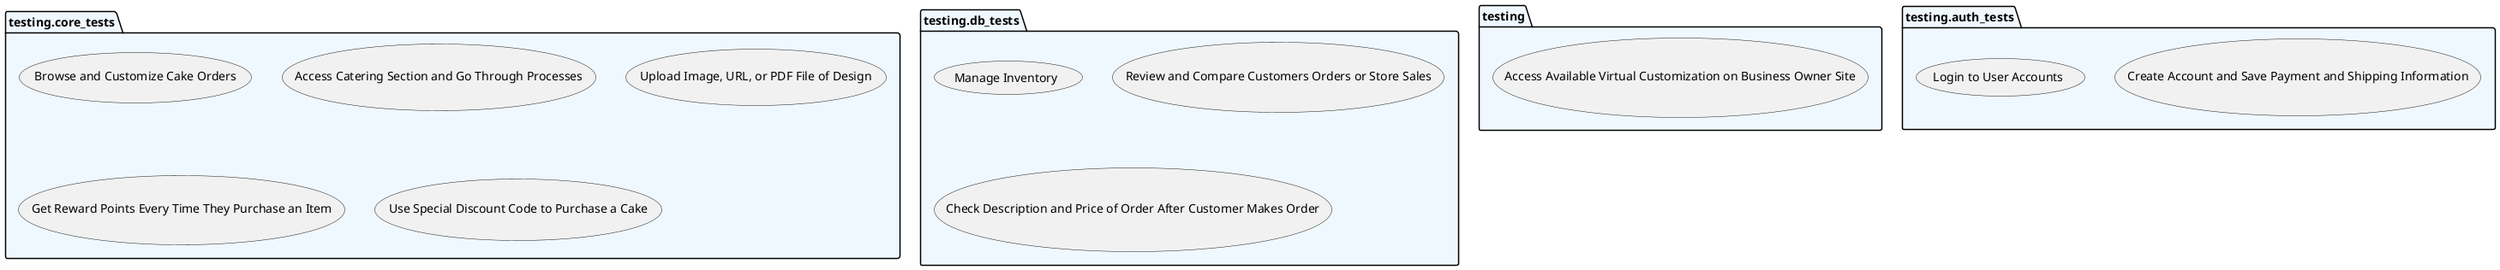 @startuml packages
set namespaceSeparator none
package "testing" as testing #aliceblue {
    usecase "Access Available Virtual Customization on Business Owner Site" as access_customization
}
package "testing.auth_tests" as testing.auth_tests #aliceblue {
    usecase "Create Account and Save Payment and Shipping Information" as create_account
    usecase "Login to User Accounts" as login
}
package "testing.core_tests" as testing.core_tests #aliceblue {
    usecase "Browse and Customize Cake Orders" as browse_customize
    usecase "Access Catering Section and Go Through Processes" as access_catering
    usecase "Upload Image, URL, or PDF File of Design" as upload_file
    usecase "Get Reward Points Every Time They Purchase an Item" as get_reward_points
    usecase "Use Special Discount Code to Purchase a Cake" as use_discount_code
}
package "testing.db_tests" as testing.db_tests #aliceblue {
    usecase "Manage Inventory" as manage_inventory
    usecase "Review and Compare Customers Orders or Store Sales" as review_compare
    usecase "Check Description and Price of Order After Customer Makes Order" as check_order_description
}
@enduml

